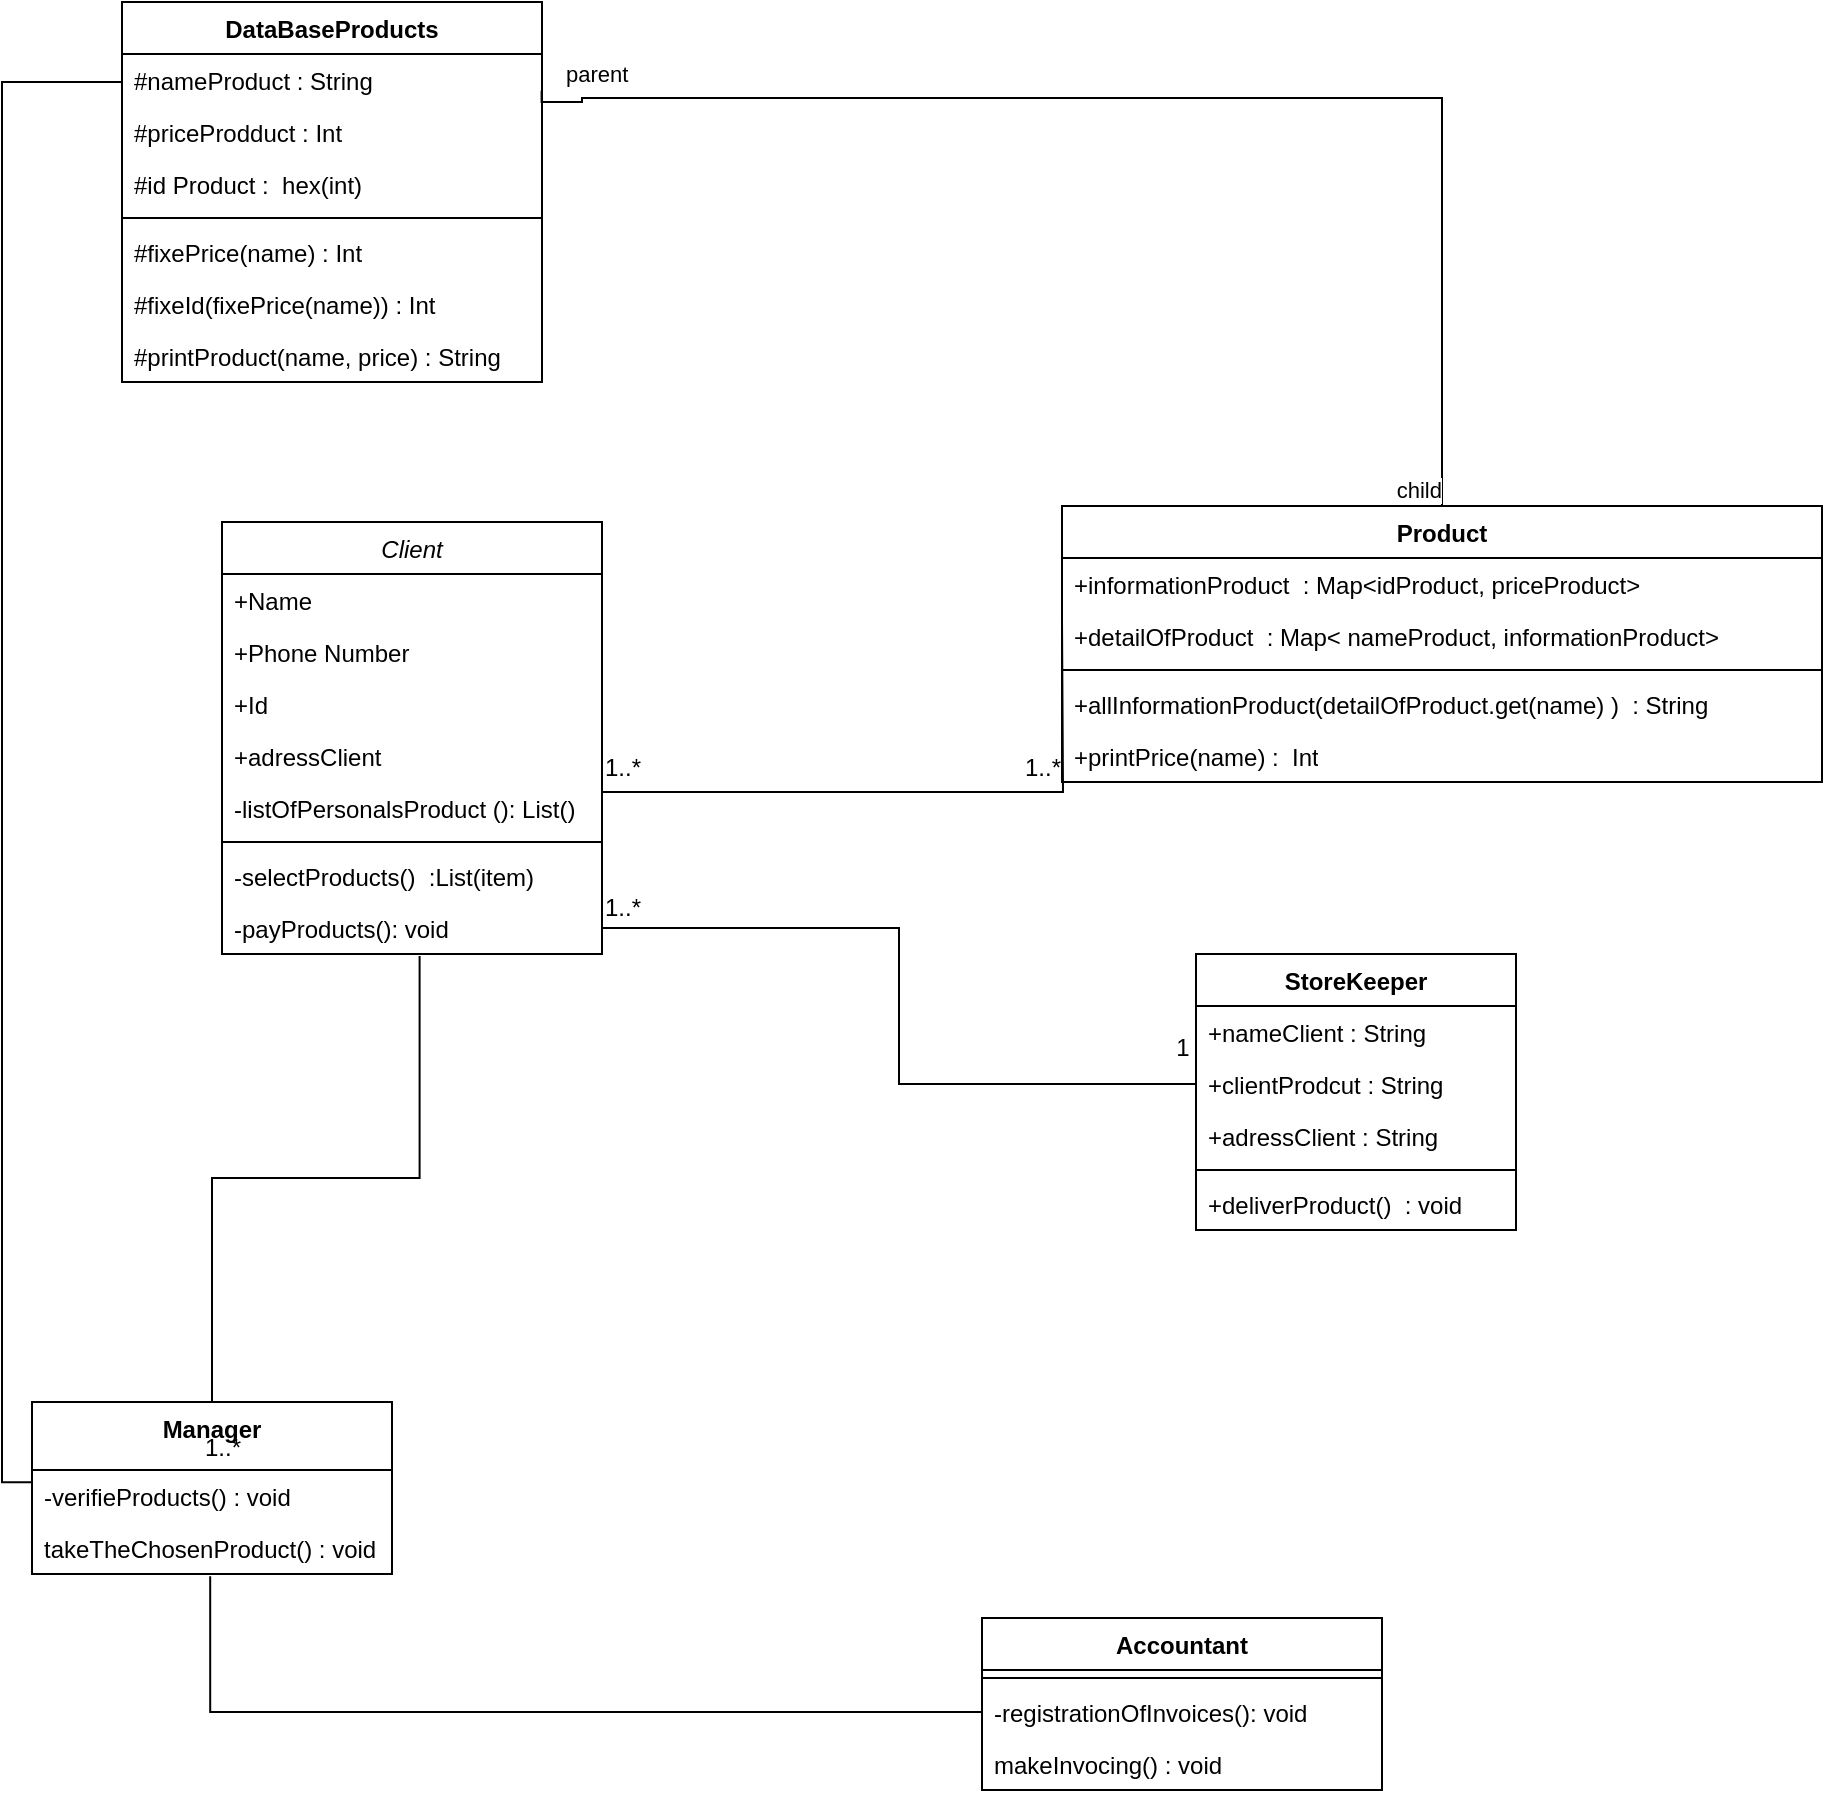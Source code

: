 <mxfile version="22.0.5" type="google">
  <diagram id="C5RBs43oDa-KdzZeNtuy" name="Page-1">
    <mxGraphModel grid="1" page="1" gridSize="10" guides="1" tooltips="1" connect="1" arrows="1" fold="1" pageScale="1" pageWidth="827" pageHeight="1169" math="0" shadow="0">
      <root>
        <mxCell id="WIyWlLk6GJQsqaUBKTNV-0" />
        <mxCell id="WIyWlLk6GJQsqaUBKTNV-1" parent="WIyWlLk6GJQsqaUBKTNV-0" />
        <mxCell id="LplChF7xsXgY6EXERk_m-35" value="Manager" style="swimlane;fontStyle=1;align=center;verticalAlign=top;childLayout=stackLayout;horizontal=1;startSize=34;horizontalStack=0;resizeParent=1;resizeParentMax=0;resizeLast=0;collapsible=1;marginBottom=0;whiteSpace=wrap;html=1;" vertex="1" parent="WIyWlLk6GJQsqaUBKTNV-1">
          <mxGeometry x="85" y="390" width="180" height="86" as="geometry" />
        </mxCell>
        <mxCell id="LplChF7xsXgY6EXERk_m-38" value="-verifieProducts() : void" style="text;strokeColor=none;fillColor=none;align=left;verticalAlign=top;spacingLeft=4;spacingRight=4;overflow=hidden;rotatable=0;points=[[0,0.5],[1,0.5]];portConstraint=eastwest;whiteSpace=wrap;html=1;" vertex="1" parent="LplChF7xsXgY6EXERk_m-35">
          <mxGeometry y="34" width="180" height="26" as="geometry" />
        </mxCell>
        <mxCell id="LplChF7xsXgY6EXERk_m-42" value="takeTheChosenProduct() : void" style="text;strokeColor=none;fillColor=none;align=left;verticalAlign=top;spacingLeft=4;spacingRight=4;overflow=hidden;rotatable=0;points=[[0,0.5],[1,0.5]];portConstraint=eastwest;whiteSpace=wrap;html=1;" vertex="1" parent="LplChF7xsXgY6EXERk_m-35">
          <mxGeometry y="60" width="180" height="26" as="geometry" />
        </mxCell>
        <mxCell id="LplChF7xsXgY6EXERk_m-48" value="Accountant" style="swimlane;fontStyle=1;align=center;verticalAlign=top;childLayout=stackLayout;horizontal=1;startSize=26;horizontalStack=0;resizeParent=1;resizeParentMax=0;resizeLast=0;collapsible=1;marginBottom=0;whiteSpace=wrap;html=1;" vertex="1" parent="WIyWlLk6GJQsqaUBKTNV-1">
          <mxGeometry x="560" y="498" width="200" height="86" as="geometry" />
        </mxCell>
        <mxCell id="LplChF7xsXgY6EXERk_m-50" value="" style="line;strokeWidth=1;fillColor=none;align=left;verticalAlign=middle;spacingTop=-1;spacingLeft=3;spacingRight=3;rotatable=0;labelPosition=right;points=[];portConstraint=eastwest;strokeColor=inherit;" vertex="1" parent="LplChF7xsXgY6EXERk_m-48">
          <mxGeometry y="26" width="200" height="8" as="geometry" />
        </mxCell>
        <mxCell id="LplChF7xsXgY6EXERk_m-51" value="-registrationOfInvoices(): void" style="text;strokeColor=none;fillColor=none;align=left;verticalAlign=top;spacingLeft=4;spacingRight=4;overflow=hidden;rotatable=0;points=[[0,0.5],[1,0.5]];portConstraint=eastwest;whiteSpace=wrap;html=1;" vertex="1" parent="LplChF7xsXgY6EXERk_m-48">
          <mxGeometry y="34" width="200" height="26" as="geometry" />
        </mxCell>
        <mxCell id="LplChF7xsXgY6EXERk_m-126" value="makeInvocing() : void" style="text;strokeColor=none;fillColor=none;align=left;verticalAlign=top;spacingLeft=4;spacingRight=4;overflow=hidden;rotatable=0;points=[[0,0.5],[1,0.5]];portConstraint=eastwest;whiteSpace=wrap;html=1;" vertex="1" parent="LplChF7xsXgY6EXERk_m-48">
          <mxGeometry y="60" width="200" height="26" as="geometry" />
        </mxCell>
        <mxCell id="LplChF7xsXgY6EXERk_m-53" value="" style="endArrow=none;html=1;edgeStyle=orthogonalEdgeStyle;rounded=0;entryX=0.5;entryY=0;entryDx=0;entryDy=0;exitX=0.52;exitY=1.038;exitDx=0;exitDy=0;exitPerimeter=0;" edge="1" parent="WIyWlLk6GJQsqaUBKTNV-1" source="LplChF7xsXgY6EXERk_m-25" target="LplChF7xsXgY6EXERk_m-35">
          <mxGeometry relative="1" as="geometry">
            <mxPoint x="170" y="420" as="sourcePoint" />
            <mxPoint x="270" y="460" as="targetPoint" />
          </mxGeometry>
        </mxCell>
        <mxCell id="LplChF7xsXgY6EXERk_m-57" value="1..*" style="text;html=1;align=center;verticalAlign=middle;resizable=0;points=[];autosize=1;strokeColor=none;fillColor=none;" vertex="1" parent="WIyWlLk6GJQsqaUBKTNV-1">
          <mxGeometry x="160" y="398" width="40" height="30" as="geometry" />
        </mxCell>
        <mxCell id="LplChF7xsXgY6EXERk_m-59" value="" style="endArrow=none;html=1;edgeStyle=orthogonalEdgeStyle;rounded=0;entryX=0;entryY=0.5;entryDx=0;entryDy=0;exitX=0.495;exitY=1.044;exitDx=0;exitDy=0;exitPerimeter=0;" edge="1" parent="WIyWlLk6GJQsqaUBKTNV-1" source="LplChF7xsXgY6EXERk_m-42" target="LplChF7xsXgY6EXERk_m-51">
          <mxGeometry relative="1" as="geometry">
            <mxPoint x="170" y="647" as="sourcePoint" />
            <mxPoint x="826.2" y="697.762" as="targetPoint" />
            <Array as="points">
              <mxPoint x="174" y="545" />
            </Array>
          </mxGeometry>
        </mxCell>
        <mxCell id="LplChF7xsXgY6EXERk_m-66" value="" style="endArrow=none;html=1;edgeStyle=orthogonalEdgeStyle;rounded=0;entryX=0.5;entryY=0;entryDx=0;entryDy=0;exitX=0;exitY=0.235;exitDx=0;exitDy=0;exitPerimeter=0;" edge="1" parent="WIyWlLk6GJQsqaUBKTNV-1" source="LplChF7xsXgY6EXERk_m-38">
          <mxGeometry relative="1" as="geometry">
            <mxPoint x="150" y="790" as="sourcePoint" />
            <mxPoint x="130" y="-270" as="targetPoint" />
            <Array as="points">
              <mxPoint x="70" y="430" />
              <mxPoint x="70" y="-270" />
            </Array>
          </mxGeometry>
        </mxCell>
        <mxCell id="LplChF7xsXgY6EXERk_m-85" value="DataBaseProducts" style="swimlane;fontStyle=1;align=center;verticalAlign=top;childLayout=stackLayout;horizontal=1;startSize=26;horizontalStack=0;resizeParent=1;resizeParentMax=0;resizeLast=0;collapsible=1;marginBottom=0;whiteSpace=wrap;html=1;" vertex="1" parent="WIyWlLk6GJQsqaUBKTNV-1">
          <mxGeometry x="130" y="-310" width="210" height="190" as="geometry" />
        </mxCell>
        <mxCell id="LplChF7xsXgY6EXERk_m-86" value="&lt;div&gt;#nameProduct : String&lt;/div&gt;" style="text;strokeColor=none;fillColor=none;align=left;verticalAlign=top;spacingLeft=4;spacingRight=4;overflow=hidden;rotatable=0;points=[[0,0.5],[1,0.5]];portConstraint=eastwest;whiteSpace=wrap;html=1;" vertex="1" parent="LplChF7xsXgY6EXERk_m-85">
          <mxGeometry y="26" width="210" height="26" as="geometry" />
        </mxCell>
        <mxCell id="LplChF7xsXgY6EXERk_m-89" value="#priceProdduct : Int" style="text;strokeColor=none;fillColor=none;align=left;verticalAlign=top;spacingLeft=4;spacingRight=4;overflow=hidden;rotatable=0;points=[[0,0.5],[1,0.5]];portConstraint=eastwest;whiteSpace=wrap;html=1;" vertex="1" parent="LplChF7xsXgY6EXERk_m-85">
          <mxGeometry y="52" width="210" height="26" as="geometry" />
        </mxCell>
        <mxCell id="LplChF7xsXgY6EXERk_m-90" value="#id Product :&amp;nbsp; hex(int)" style="text;strokeColor=none;fillColor=none;align=left;verticalAlign=top;spacingLeft=4;spacingRight=4;overflow=hidden;rotatable=0;points=[[0,0.5],[1,0.5]];portConstraint=eastwest;whiteSpace=wrap;html=1;" vertex="1" parent="LplChF7xsXgY6EXERk_m-85">
          <mxGeometry y="78" width="210" height="26" as="geometry" />
        </mxCell>
        <mxCell id="LplChF7xsXgY6EXERk_m-87" value="" style="line;strokeWidth=1;fillColor=none;align=left;verticalAlign=middle;spacingTop=-1;spacingLeft=3;spacingRight=3;rotatable=0;labelPosition=right;points=[];portConstraint=eastwest;strokeColor=inherit;" vertex="1" parent="LplChF7xsXgY6EXERk_m-85">
          <mxGeometry y="104" width="210" height="8" as="geometry" />
        </mxCell>
        <mxCell id="LplChF7xsXgY6EXERk_m-132" value="#fixePrice(name) : Int " style="text;strokeColor=none;fillColor=none;align=left;verticalAlign=top;spacingLeft=4;spacingRight=4;overflow=hidden;rotatable=0;points=[[0,0.5],[1,0.5]];portConstraint=eastwest;whiteSpace=wrap;html=1;" vertex="1" parent="LplChF7xsXgY6EXERk_m-85">
          <mxGeometry y="112" width="210" height="26" as="geometry" />
        </mxCell>
        <mxCell id="LplChF7xsXgY6EXERk_m-134" value="#fixeId(fixePrice(name)) : Int" style="text;strokeColor=none;fillColor=none;align=left;verticalAlign=top;spacingLeft=4;spacingRight=4;overflow=hidden;rotatable=0;points=[[0,0.5],[1,0.5]];portConstraint=eastwest;whiteSpace=wrap;html=1;" vertex="1" parent="LplChF7xsXgY6EXERk_m-85">
          <mxGeometry y="138" width="210" height="26" as="geometry" />
        </mxCell>
        <mxCell id="LplChF7xsXgY6EXERk_m-88" value="#printProduct(name, price) : String" style="text;strokeColor=none;fillColor=none;align=left;verticalAlign=top;spacingLeft=4;spacingRight=4;overflow=hidden;rotatable=0;points=[[0,0.5],[1,0.5]];portConstraint=eastwest;whiteSpace=wrap;html=1;" vertex="1" parent="LplChF7xsXgY6EXERk_m-85">
          <mxGeometry y="164" width="210" height="26" as="geometry" />
        </mxCell>
        <mxCell id="LplChF7xsXgY6EXERk_m-91" value="" style="endArrow=none;html=1;edgeStyle=orthogonalEdgeStyle;rounded=0;exitX=0.999;exitY=0.708;exitDx=0;exitDy=0;exitPerimeter=0;entryX=0.5;entryY=0;entryDx=0;entryDy=0;" edge="1" parent="WIyWlLk6GJQsqaUBKTNV-1" source="LplChF7xsXgY6EXERk_m-86" target="LplChF7xsXgY6EXERk_m-97">
          <mxGeometry relative="1" as="geometry">
            <mxPoint x="380" y="-260" as="sourcePoint" />
            <mxPoint x="672" y="-110" as="targetPoint" />
            <Array as="points">
              <mxPoint x="340" y="-260" />
              <mxPoint x="360" y="-260" />
              <mxPoint x="360" y="-262" />
              <mxPoint x="790" y="-262" />
            </Array>
          </mxGeometry>
        </mxCell>
        <mxCell id="LplChF7xsXgY6EXERk_m-92" value="parent" style="edgeLabel;resizable=0;html=1;align=left;verticalAlign=bottom;" connectable="0" vertex="1" parent="LplChF7xsXgY6EXERk_m-91">
          <mxGeometry x="-1" relative="1" as="geometry">
            <mxPoint x="10" as="offset" />
          </mxGeometry>
        </mxCell>
        <mxCell id="LplChF7xsXgY6EXERk_m-93" value="child" style="edgeLabel;resizable=0;html=1;align=right;verticalAlign=bottom;" connectable="0" vertex="1" parent="LplChF7xsXgY6EXERk_m-91">
          <mxGeometry x="1" relative="1" as="geometry" />
        </mxCell>
        <mxCell id="LplChF7xsXgY6EXERk_m-97" value="Product" style="swimlane;fontStyle=1;align=center;verticalAlign=top;childLayout=stackLayout;horizontal=1;startSize=26;horizontalStack=0;resizeParent=1;resizeParentMax=0;resizeLast=0;collapsible=1;marginBottom=0;whiteSpace=wrap;html=1;" vertex="1" parent="WIyWlLk6GJQsqaUBKTNV-1">
          <mxGeometry x="600" y="-58" width="380" height="138" as="geometry" />
        </mxCell>
        <mxCell id="LplChF7xsXgY6EXERk_m-98" value="+informationProduct&amp;nbsp; : Map&amp;lt;idProduct, priceProduct&amp;gt;" style="text;strokeColor=none;fillColor=none;align=left;verticalAlign=top;spacingLeft=4;spacingRight=4;overflow=hidden;rotatable=0;points=[[0,0.5],[1,0.5]];portConstraint=eastwest;whiteSpace=wrap;html=1;" vertex="1" parent="LplChF7xsXgY6EXERk_m-97">
          <mxGeometry y="26" width="380" height="26" as="geometry" />
        </mxCell>
        <mxCell id="LplChF7xsXgY6EXERk_m-101" value="+detailOfProduct&amp;nbsp; : Map&amp;lt; nameProduct, informationProduct&amp;gt;" style="text;strokeColor=none;fillColor=none;align=left;verticalAlign=top;spacingLeft=4;spacingRight=4;overflow=hidden;rotatable=0;points=[[0,0.5],[1,0.5]];portConstraint=eastwest;whiteSpace=wrap;html=1;" vertex="1" parent="LplChF7xsXgY6EXERk_m-97">
          <mxGeometry y="52" width="380" height="26" as="geometry" />
        </mxCell>
        <mxCell id="LplChF7xsXgY6EXERk_m-99" value="" style="line;strokeWidth=1;fillColor=none;align=left;verticalAlign=middle;spacingTop=-1;spacingLeft=3;spacingRight=3;rotatable=0;labelPosition=right;points=[];portConstraint=eastwest;strokeColor=inherit;" vertex="1" parent="LplChF7xsXgY6EXERk_m-97">
          <mxGeometry y="78" width="380" height="8" as="geometry" />
        </mxCell>
        <mxCell id="LplChF7xsXgY6EXERk_m-100" value="+allInformationProduct(detailOfProduct.get(name) )&amp;nbsp; : String" style="text;strokeColor=none;fillColor=none;align=left;verticalAlign=top;spacingLeft=4;spacingRight=4;overflow=hidden;rotatable=0;points=[[0,0.5],[1,0.5]];portConstraint=eastwest;whiteSpace=wrap;html=1;" vertex="1" parent="LplChF7xsXgY6EXERk_m-97">
          <mxGeometry y="86" width="380" height="26" as="geometry" />
        </mxCell>
        <mxCell id="LplChF7xsXgY6EXERk_m-102" value="+printPrice(name) :&amp;nbsp; Int" style="text;strokeColor=none;fillColor=none;align=left;verticalAlign=top;spacingLeft=4;spacingRight=4;overflow=hidden;rotatable=0;points=[[0,0.5],[1,0.5]];portConstraint=eastwest;whiteSpace=wrap;html=1;" vertex="1" parent="LplChF7xsXgY6EXERk_m-97">
          <mxGeometry y="112" width="380" height="26" as="geometry" />
        </mxCell>
        <mxCell id="LplChF7xsXgY6EXERk_m-103" value="" style="endArrow=none;html=1;edgeStyle=orthogonalEdgeStyle;rounded=0;exitX=1.001;exitY=0.191;exitDx=0;exitDy=0;exitPerimeter=0;" edge="1" parent="WIyWlLk6GJQsqaUBKTNV-1" source="LplChF7xsXgY6EXERk_m-43">
          <mxGeometry relative="1" as="geometry">
            <mxPoint x="270" y="-1" as="sourcePoint" />
            <mxPoint x="600" y="-1" as="targetPoint" />
          </mxGeometry>
        </mxCell>
        <mxCell id="LplChF7xsXgY6EXERk_m-106" value="StoreKeeper" style="swimlane;fontStyle=1;align=center;verticalAlign=top;childLayout=stackLayout;horizontal=1;startSize=26;horizontalStack=0;resizeParent=1;resizeParentMax=0;resizeLast=0;collapsible=1;marginBottom=0;whiteSpace=wrap;html=1;" vertex="1" parent="WIyWlLk6GJQsqaUBKTNV-1">
          <mxGeometry x="667" y="166" width="160" height="138" as="geometry" />
        </mxCell>
        <mxCell id="LplChF7xsXgY6EXERk_m-107" value="&lt;div&gt;+nameClient : String&lt;br&gt;&lt;/div&gt;" style="text;strokeColor=none;fillColor=none;align=left;verticalAlign=top;spacingLeft=4;spacingRight=4;overflow=hidden;rotatable=0;points=[[0,0.5],[1,0.5]];portConstraint=eastwest;whiteSpace=wrap;html=1;" vertex="1" parent="LplChF7xsXgY6EXERk_m-106">
          <mxGeometry y="26" width="160" height="26" as="geometry" />
        </mxCell>
        <mxCell id="LplChF7xsXgY6EXERk_m-110" value="+clientProdcut : String " style="text;strokeColor=none;fillColor=none;align=left;verticalAlign=top;spacingLeft=4;spacingRight=4;overflow=hidden;rotatable=0;points=[[0,0.5],[1,0.5]];portConstraint=eastwest;whiteSpace=wrap;html=1;" vertex="1" parent="LplChF7xsXgY6EXERk_m-106">
          <mxGeometry y="52" width="160" height="26" as="geometry" />
        </mxCell>
        <mxCell id="LplChF7xsXgY6EXERk_m-111" value="+adressClient : String" style="text;strokeColor=none;fillColor=none;align=left;verticalAlign=top;spacingLeft=4;spacingRight=4;overflow=hidden;rotatable=0;points=[[0,0.5],[1,0.5]];portConstraint=eastwest;whiteSpace=wrap;html=1;" vertex="1" parent="LplChF7xsXgY6EXERk_m-106">
          <mxGeometry y="78" width="160" height="26" as="geometry" />
        </mxCell>
        <mxCell id="LplChF7xsXgY6EXERk_m-108" value="" style="line;strokeWidth=1;fillColor=none;align=left;verticalAlign=middle;spacingTop=-1;spacingLeft=3;spacingRight=3;rotatable=0;labelPosition=right;points=[];portConstraint=eastwest;strokeColor=inherit;" vertex="1" parent="LplChF7xsXgY6EXERk_m-106">
          <mxGeometry y="104" width="160" height="8" as="geometry" />
        </mxCell>
        <mxCell id="LplChF7xsXgY6EXERk_m-109" value="+deliverProduct()&amp;nbsp; : void" style="text;strokeColor=none;fillColor=none;align=left;verticalAlign=top;spacingLeft=4;spacingRight=4;overflow=hidden;rotatable=0;points=[[0,0.5],[1,0.5]];portConstraint=eastwest;whiteSpace=wrap;html=1;" vertex="1" parent="LplChF7xsXgY6EXERk_m-106">
          <mxGeometry y="112" width="160" height="26" as="geometry" />
        </mxCell>
        <mxCell id="zkfFHV4jXpPFQw0GAbJ--0" value="Client" style="swimlane;fontStyle=2;align=center;verticalAlign=top;childLayout=stackLayout;horizontal=1;startSize=26;horizontalStack=0;resizeParent=1;resizeLast=0;collapsible=1;marginBottom=0;rounded=0;shadow=0;strokeWidth=1;" vertex="1" parent="WIyWlLk6GJQsqaUBKTNV-1">
          <mxGeometry x="180" y="-50" width="190" height="216" as="geometry">
            <mxRectangle x="230" y="140" width="160" height="26" as="alternateBounds" />
          </mxGeometry>
        </mxCell>
        <mxCell id="zkfFHV4jXpPFQw0GAbJ--1" value="+Name" style="text;align=left;verticalAlign=top;spacingLeft=4;spacingRight=4;overflow=hidden;rotatable=0;points=[[0,0.5],[1,0.5]];portConstraint=eastwest;" vertex="1" parent="zkfFHV4jXpPFQw0GAbJ--0">
          <mxGeometry y="26" width="190" height="26" as="geometry" />
        </mxCell>
        <mxCell id="zkfFHV4jXpPFQw0GAbJ--2" value="+Phone Number" style="text;align=left;verticalAlign=top;spacingLeft=4;spacingRight=4;overflow=hidden;rotatable=0;points=[[0,0.5],[1,0.5]];portConstraint=eastwest;rounded=0;shadow=0;html=0;" vertex="1" parent="zkfFHV4jXpPFQw0GAbJ--0">
          <mxGeometry y="52" width="190" height="26" as="geometry" />
        </mxCell>
        <mxCell id="zkfFHV4jXpPFQw0GAbJ--3" value="+Id" style="text;align=left;verticalAlign=top;spacingLeft=4;spacingRight=4;overflow=hidden;rotatable=0;points=[[0,0.5],[1,0.5]];portConstraint=eastwest;rounded=0;shadow=0;html=0;" vertex="1" parent="zkfFHV4jXpPFQw0GAbJ--0">
          <mxGeometry y="78" width="190" height="26" as="geometry" />
        </mxCell>
        <mxCell id="LplChF7xsXgY6EXERk_m-112" value="+adressClient " style="text;align=left;verticalAlign=top;spacingLeft=4;spacingRight=4;overflow=hidden;rotatable=0;points=[[0,0.5],[1,0.5]];portConstraint=eastwest;rounded=0;shadow=0;html=0;" vertex="1" parent="zkfFHV4jXpPFQw0GAbJ--0">
          <mxGeometry y="104" width="190" height="26" as="geometry" />
        </mxCell>
        <mxCell id="LplChF7xsXgY6EXERk_m-43" value="-listOfPersonalsProduct (): List()" style="text;align=left;verticalAlign=top;spacingLeft=4;spacingRight=4;overflow=hidden;rotatable=0;points=[[0,0.5],[1,0.5]];portConstraint=eastwest;rounded=0;shadow=0;html=0;" vertex="1" parent="zkfFHV4jXpPFQw0GAbJ--0">
          <mxGeometry y="130" width="190" height="26" as="geometry" />
        </mxCell>
        <mxCell id="zkfFHV4jXpPFQw0GAbJ--4" value="" style="line;html=1;strokeWidth=1;align=left;verticalAlign=middle;spacingTop=-1;spacingLeft=3;spacingRight=3;rotatable=0;labelPosition=right;points=[];portConstraint=eastwest;" vertex="1" parent="zkfFHV4jXpPFQw0GAbJ--0">
          <mxGeometry y="156" width="190" height="8" as="geometry" />
        </mxCell>
        <mxCell id="zkfFHV4jXpPFQw0GAbJ--5" value="-selectProducts()  :List(item)" style="text;align=left;verticalAlign=top;spacingLeft=4;spacingRight=4;overflow=hidden;rotatable=0;points=[[0,0.5],[1,0.5]];portConstraint=eastwest;" vertex="1" parent="zkfFHV4jXpPFQw0GAbJ--0">
          <mxGeometry y="164" width="190" height="26" as="geometry" />
        </mxCell>
        <mxCell id="LplChF7xsXgY6EXERk_m-25" value="-payProducts(): void" style="text;align=left;verticalAlign=top;spacingLeft=4;spacingRight=4;overflow=hidden;rotatable=0;points=[[0,0.5],[1,0.5]];portConstraint=eastwest;" vertex="1" parent="zkfFHV4jXpPFQw0GAbJ--0">
          <mxGeometry y="190" width="190" height="26" as="geometry" />
        </mxCell>
        <mxCell id="LplChF7xsXgY6EXERk_m-117" value="" style="endArrow=none;html=1;edgeStyle=orthogonalEdgeStyle;rounded=0;entryX=0;entryY=0.5;entryDx=0;entryDy=0;exitX=1;exitY=0.5;exitDx=0;exitDy=0;" edge="1" parent="WIyWlLk6GJQsqaUBKTNV-1" source="LplChF7xsXgY6EXERk_m-25" target="LplChF7xsXgY6EXERk_m-110">
          <mxGeometry relative="1" as="geometry">
            <mxPoint x="460" y="230" as="sourcePoint" />
            <mxPoint x="620" y="230" as="targetPoint" />
          </mxGeometry>
        </mxCell>
        <mxCell id="LplChF7xsXgY6EXERk_m-120" value="1" style="text;html=1;align=center;verticalAlign=middle;resizable=0;points=[];autosize=1;strokeColor=none;fillColor=none;" vertex="1" parent="WIyWlLk6GJQsqaUBKTNV-1">
          <mxGeometry x="645" y="198" width="30" height="30" as="geometry" />
        </mxCell>
        <mxCell id="LplChF7xsXgY6EXERk_m-121" value="1..*" style="text;html=1;align=center;verticalAlign=middle;resizable=0;points=[];autosize=1;strokeColor=none;fillColor=none;" vertex="1" parent="WIyWlLk6GJQsqaUBKTNV-1">
          <mxGeometry x="360" y="128" width="40" height="30" as="geometry" />
        </mxCell>
        <mxCell id="LplChF7xsXgY6EXERk_m-129" value="1..*" style="text;html=1;align=center;verticalAlign=middle;resizable=0;points=[];autosize=1;strokeColor=none;fillColor=none;" vertex="1" parent="WIyWlLk6GJQsqaUBKTNV-1">
          <mxGeometry x="360" y="58" width="40" height="30" as="geometry" />
        </mxCell>
        <mxCell id="LplChF7xsXgY6EXERk_m-130" value="1..*" style="text;html=1;align=center;verticalAlign=middle;resizable=0;points=[];autosize=1;strokeColor=none;fillColor=none;" vertex="1" parent="WIyWlLk6GJQsqaUBKTNV-1">
          <mxGeometry x="570" y="58" width="40" height="30" as="geometry" />
        </mxCell>
      </root>
    </mxGraphModel>
  </diagram>
</mxfile>
